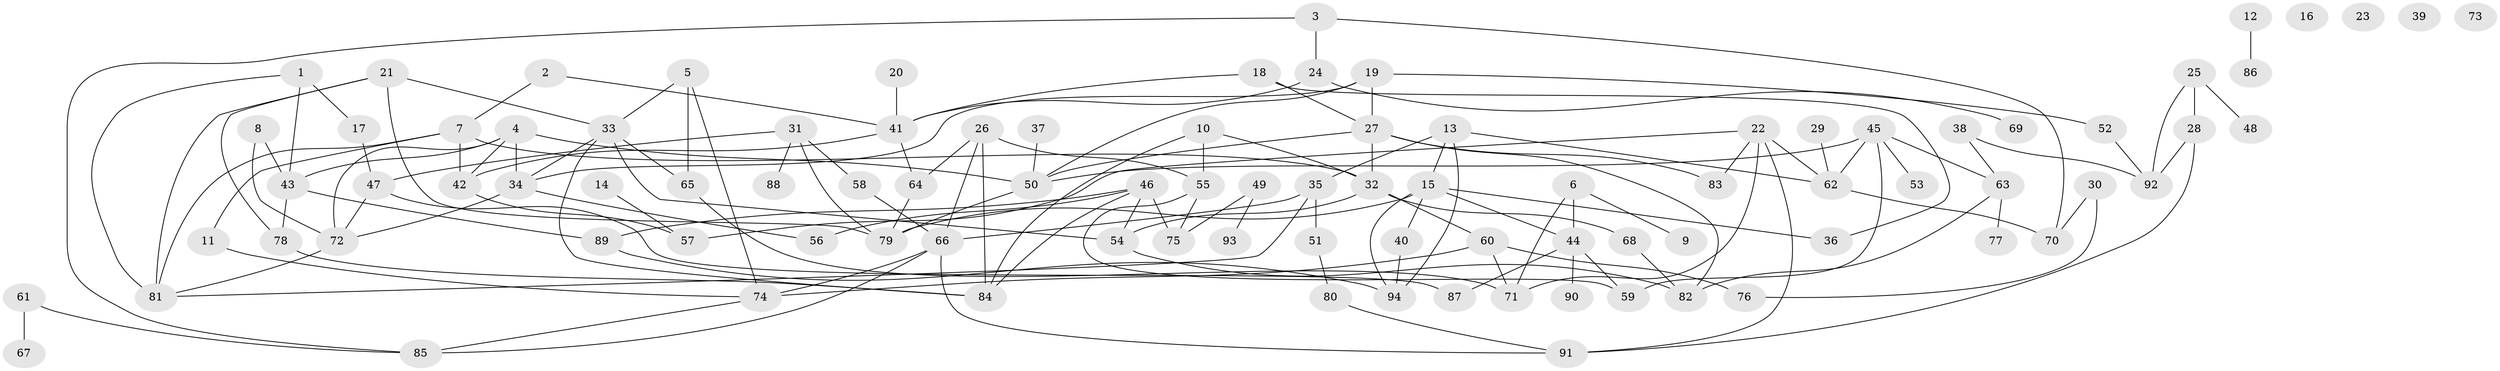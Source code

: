 // coarse degree distribution, {5: 0.14285714285714285, 7: 0.047619047619047616, 3: 0.21428571428571427, 4: 0.19047619047619047, 6: 0.11904761904761904, 8: 0.07142857142857142, 2: 0.09523809523809523, 1: 0.11904761904761904}
// Generated by graph-tools (version 1.1) at 2025/35/03/04/25 23:35:53]
// undirected, 94 vertices, 144 edges
graph export_dot {
  node [color=gray90,style=filled];
  1;
  2;
  3;
  4;
  5;
  6;
  7;
  8;
  9;
  10;
  11;
  12;
  13;
  14;
  15;
  16;
  17;
  18;
  19;
  20;
  21;
  22;
  23;
  24;
  25;
  26;
  27;
  28;
  29;
  30;
  31;
  32;
  33;
  34;
  35;
  36;
  37;
  38;
  39;
  40;
  41;
  42;
  43;
  44;
  45;
  46;
  47;
  48;
  49;
  50;
  51;
  52;
  53;
  54;
  55;
  56;
  57;
  58;
  59;
  60;
  61;
  62;
  63;
  64;
  65;
  66;
  67;
  68;
  69;
  70;
  71;
  72;
  73;
  74;
  75;
  76;
  77;
  78;
  79;
  80;
  81;
  82;
  83;
  84;
  85;
  86;
  87;
  88;
  89;
  90;
  91;
  92;
  93;
  94;
  1 -- 17;
  1 -- 43;
  1 -- 81;
  2 -- 7;
  2 -- 41;
  3 -- 24;
  3 -- 70;
  3 -- 85;
  4 -- 34;
  4 -- 42;
  4 -- 43;
  4 -- 50;
  4 -- 72;
  5 -- 33;
  5 -- 65;
  5 -- 74;
  6 -- 9;
  6 -- 44;
  6 -- 71;
  7 -- 11;
  7 -- 32;
  7 -- 42;
  7 -- 81;
  8 -- 43;
  8 -- 72;
  10 -- 32;
  10 -- 55;
  10 -- 84;
  11 -- 74;
  12 -- 86;
  13 -- 15;
  13 -- 35;
  13 -- 62;
  13 -- 94;
  14 -- 57;
  15 -- 36;
  15 -- 40;
  15 -- 44;
  15 -- 79;
  15 -- 94;
  17 -- 47;
  18 -- 27;
  18 -- 36;
  18 -- 41;
  19 -- 27;
  19 -- 34;
  19 -- 50;
  19 -- 52;
  20 -- 41;
  21 -- 33;
  21 -- 78;
  21 -- 79;
  21 -- 81;
  22 -- 57;
  22 -- 62;
  22 -- 71;
  22 -- 83;
  22 -- 91;
  24 -- 41;
  24 -- 69;
  25 -- 28;
  25 -- 48;
  25 -- 92;
  26 -- 55;
  26 -- 64;
  26 -- 66;
  26 -- 84;
  27 -- 32;
  27 -- 50;
  27 -- 82;
  27 -- 83;
  28 -- 91;
  28 -- 92;
  29 -- 62;
  30 -- 70;
  30 -- 76;
  31 -- 47;
  31 -- 58;
  31 -- 79;
  31 -- 88;
  32 -- 54;
  32 -- 60;
  32 -- 68;
  33 -- 34;
  33 -- 54;
  33 -- 65;
  33 -- 84;
  34 -- 56;
  34 -- 72;
  35 -- 51;
  35 -- 66;
  35 -- 81;
  37 -- 50;
  38 -- 63;
  38 -- 92;
  40 -- 94;
  41 -- 42;
  41 -- 64;
  42 -- 57;
  43 -- 78;
  43 -- 89;
  44 -- 59;
  44 -- 87;
  44 -- 90;
  45 -- 50;
  45 -- 53;
  45 -- 59;
  45 -- 62;
  45 -- 63;
  46 -- 54;
  46 -- 56;
  46 -- 75;
  46 -- 84;
  46 -- 89;
  47 -- 72;
  47 -- 87;
  49 -- 75;
  49 -- 93;
  50 -- 79;
  51 -- 80;
  52 -- 92;
  54 -- 82;
  55 -- 59;
  55 -- 75;
  58 -- 66;
  60 -- 71;
  60 -- 74;
  60 -- 76;
  61 -- 67;
  61 -- 85;
  62 -- 70;
  63 -- 77;
  63 -- 82;
  64 -- 79;
  65 -- 71;
  66 -- 74;
  66 -- 85;
  66 -- 91;
  68 -- 82;
  72 -- 81;
  74 -- 85;
  78 -- 84;
  80 -- 91;
  89 -- 94;
}
